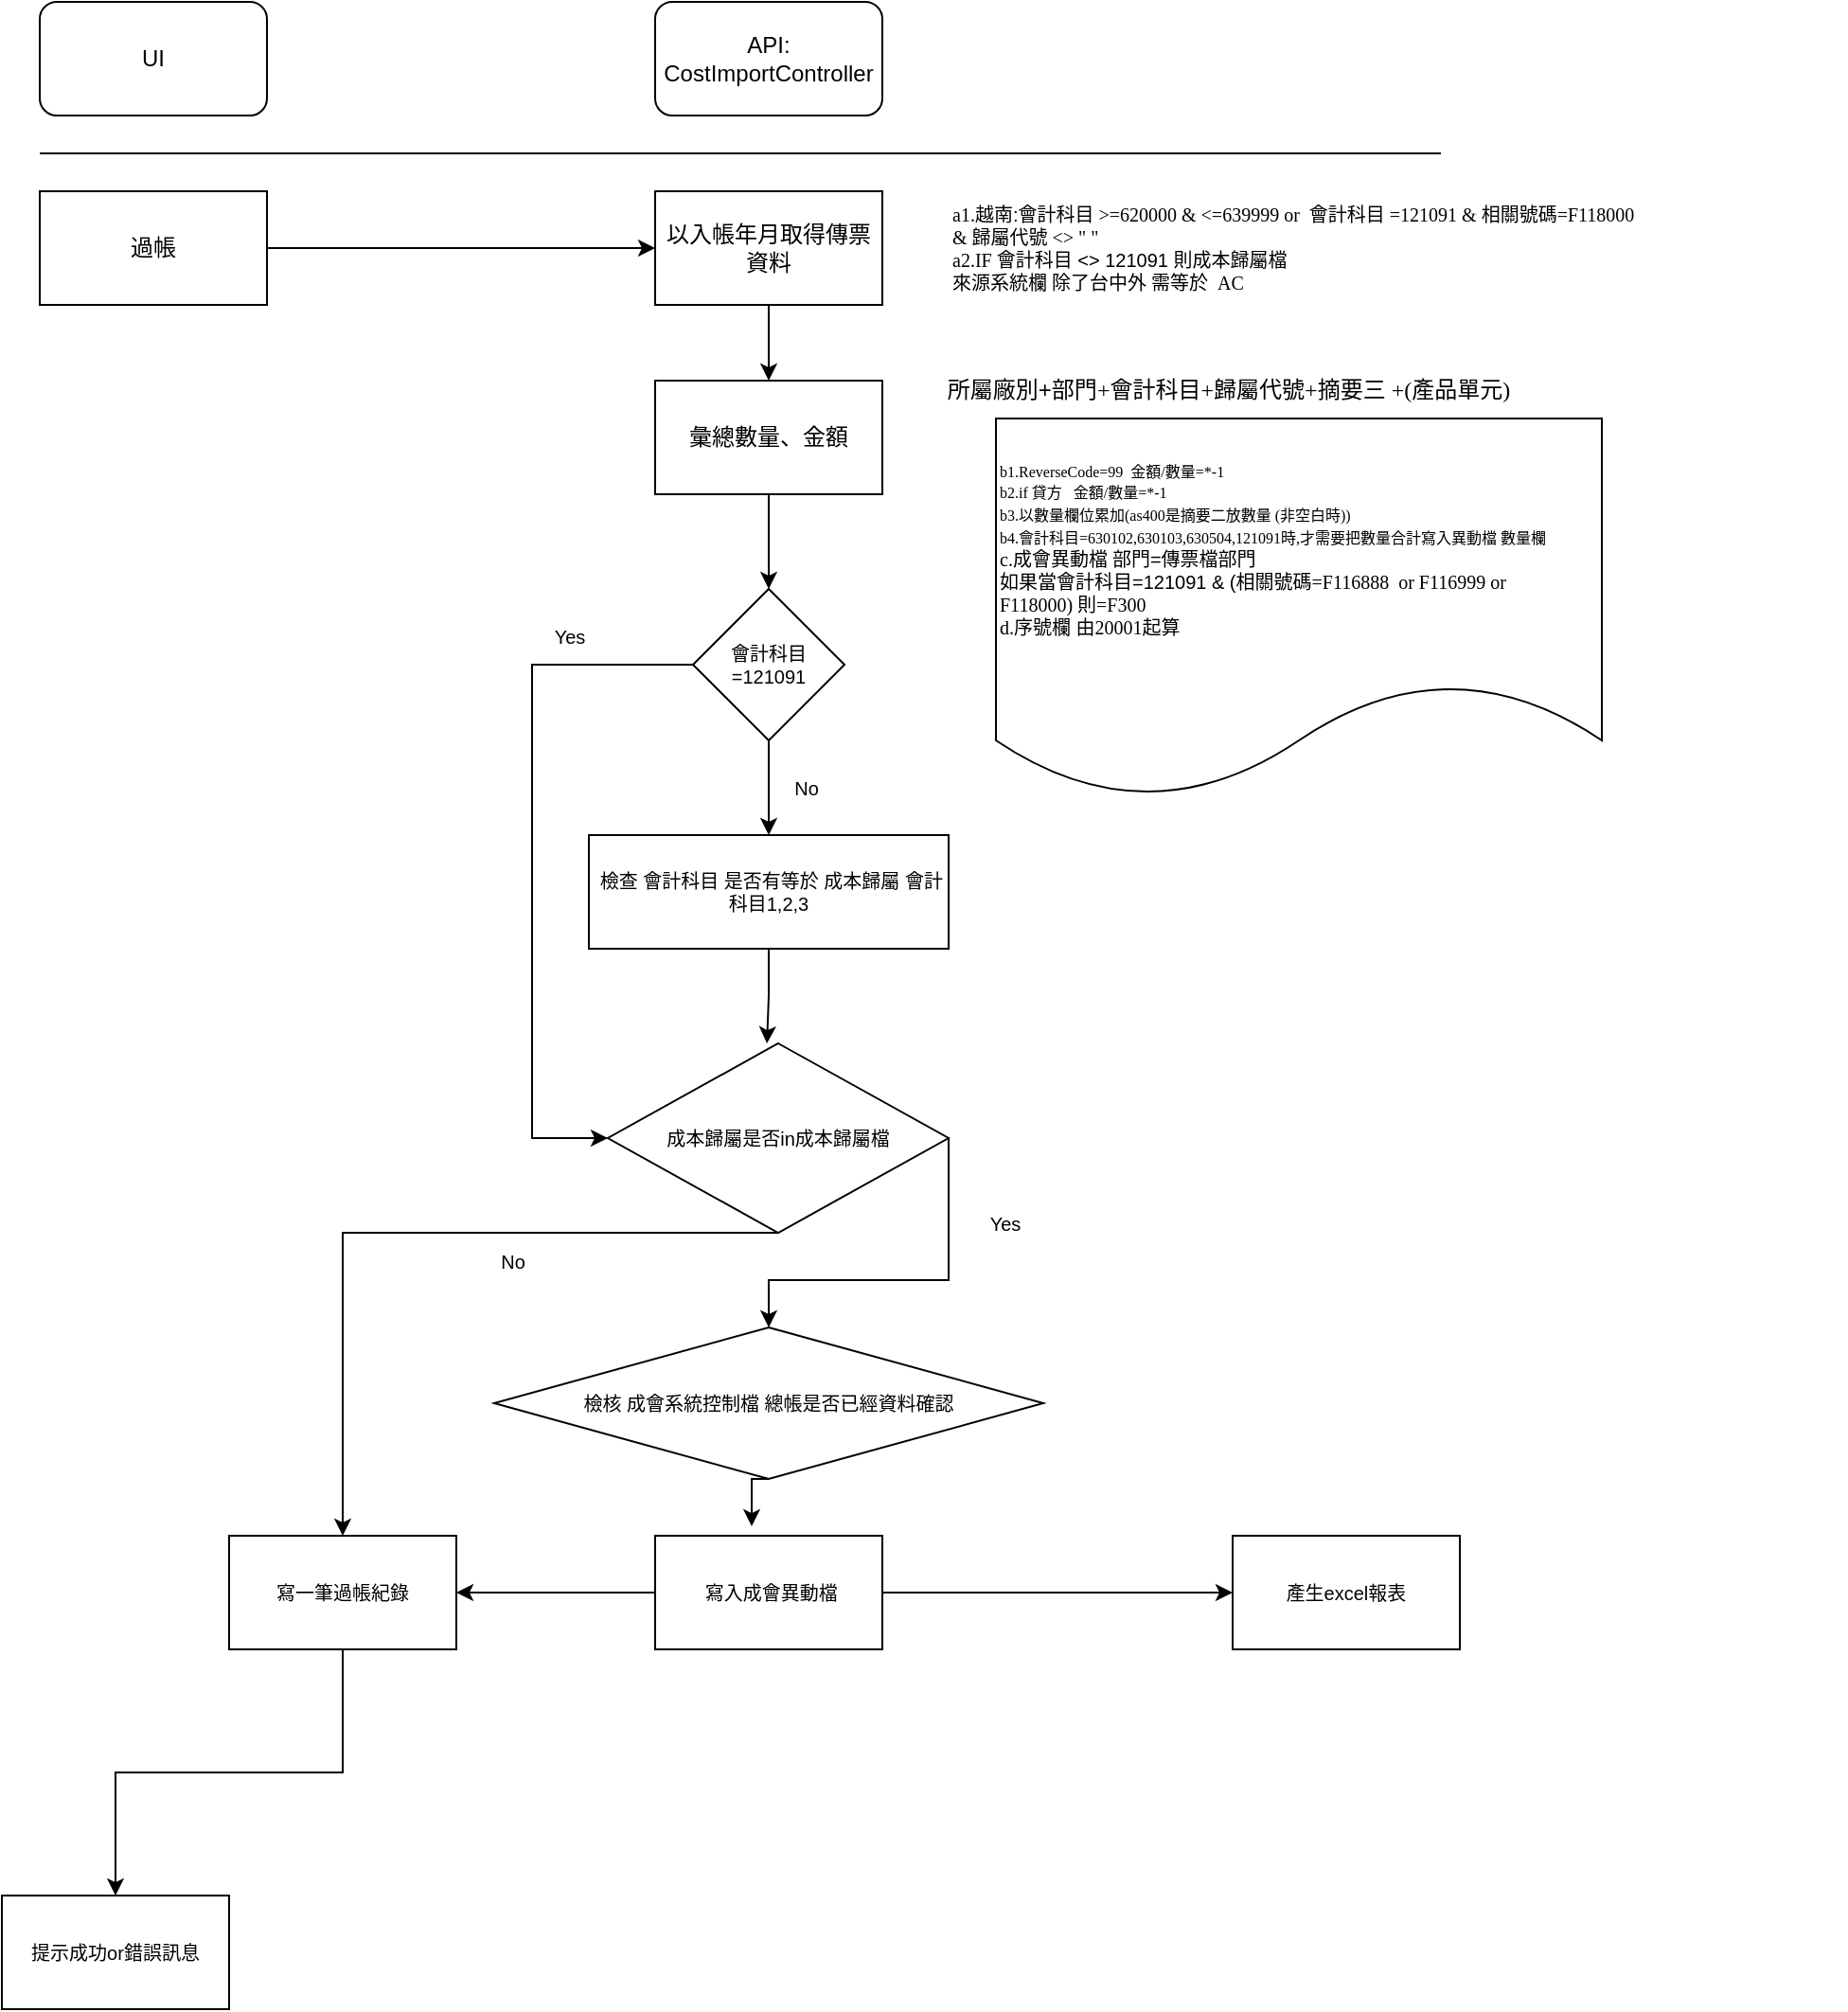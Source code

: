 <mxfile version="20.6.0" type="github">
  <diagram id="2castmXTepqUeIz0JcBI" name="第 1 页">
    <mxGraphModel dx="1422" dy="794" grid="1" gridSize="10" guides="1" tooltips="1" connect="1" arrows="1" fold="1" page="1" pageScale="1" pageWidth="827" pageHeight="1169" math="0" shadow="0">
      <root>
        <mxCell id="0" />
        <mxCell id="1" parent="0" />
        <mxCell id="-uE4GjqY6HgeY-Bey6q8-8" style="edgeStyle=orthogonalEdgeStyle;rounded=0;orthogonalLoop=1;jettySize=auto;html=1;exitX=1;exitY=0.5;exitDx=0;exitDy=0;entryX=0;entryY=0.5;entryDx=0;entryDy=0;" parent="1" source="-uE4GjqY6HgeY-Bey6q8-2" target="-uE4GjqY6HgeY-Bey6q8-9" edge="1">
          <mxGeometry relative="1" as="geometry">
            <mxPoint x="250" y="150" as="targetPoint" />
          </mxGeometry>
        </mxCell>
        <mxCell id="-uE4GjqY6HgeY-Bey6q8-2" value="過帳" style="rounded=0;whiteSpace=wrap;html=1;" parent="1" vertex="1">
          <mxGeometry x="60" y="120" width="120" height="60" as="geometry" />
        </mxCell>
        <mxCell id="-uE4GjqY6HgeY-Bey6q8-3" value="UI" style="rounded=1;whiteSpace=wrap;html=1;" parent="1" vertex="1">
          <mxGeometry x="60" y="20" width="120" height="60" as="geometry" />
        </mxCell>
        <mxCell id="-uE4GjqY6HgeY-Bey6q8-4" value="API:&lt;br&gt;CostImportController" style="rounded=1;whiteSpace=wrap;html=1;" parent="1" vertex="1">
          <mxGeometry x="385" y="20" width="120" height="60" as="geometry" />
        </mxCell>
        <mxCell id="-uE4GjqY6HgeY-Bey6q8-5" value="" style="endArrow=none;html=1;rounded=0;" parent="1" edge="1">
          <mxGeometry width="50" height="50" relative="1" as="geometry">
            <mxPoint x="60" y="100" as="sourcePoint" />
            <mxPoint x="800" y="100" as="targetPoint" />
          </mxGeometry>
        </mxCell>
        <mxCell id="YaDZOWIKW5DbXvjn7WoJ-1" style="edgeStyle=orthogonalEdgeStyle;rounded=0;orthogonalLoop=1;jettySize=auto;html=1;exitX=0.5;exitY=1;exitDx=0;exitDy=0;entryX=0.5;entryY=0;entryDx=0;entryDy=0;fontSize=10;" edge="1" parent="1" source="-uE4GjqY6HgeY-Bey6q8-9" target="-uE4GjqY6HgeY-Bey6q8-11">
          <mxGeometry relative="1" as="geometry" />
        </mxCell>
        <mxCell id="-uE4GjqY6HgeY-Bey6q8-9" value="以入帳年月取得傳票資料" style="rounded=0;whiteSpace=wrap;html=1;" parent="1" vertex="1">
          <mxGeometry x="385" y="120" width="120" height="60" as="geometry" />
        </mxCell>
        <mxCell id="-uE4GjqY6HgeY-Bey6q8-10" value="&lt;p style=&quot;margin: 0in; font-size: 10px;&quot;&gt;&lt;font style=&quot;font-size: 10px;&quot;&gt;&lt;span style=&quot;font-family: Calibri; font-size: 10px;&quot;&gt;a1.&lt;/span&gt;&lt;span style=&quot;font-family: &amp;quot;Microsoft JhengHei&amp;quot;; font-size: 10px;&quot;&gt;越南&lt;/span&gt;:&lt;span style=&quot;font-family: &amp;quot;Microsoft JhengHei&amp;quot;; font-size: 10px;&quot;&gt;會計科目&lt;/span&gt;&lt;span style=&quot;font-family: Calibri; font-size: 10px;&quot;&gt; &amp;gt;=620000 &amp;amp; &amp;lt;=639999 or&amp;nbsp; &lt;/span&gt;&lt;span style=&quot;font-family: &amp;quot;Microsoft JhengHei&amp;quot;; font-size: 10px;&quot;&gt;會計科目&lt;/span&gt;&lt;span style=&quot;font-family: Calibri; font-size: 10px;&quot;&gt; =121091 &amp;amp; &lt;/span&gt;相關號碼&lt;span style=&quot;font-family: Calibri; font-size: 10px;&quot;&gt;=F118000&lt;br style=&quot;font-size: 10px;&quot;&gt;&amp;amp; &lt;/span&gt;&lt;span style=&quot;font-family: &amp;quot;Microsoft JhengHei&amp;quot;; font-size: 10px;&quot;&gt;歸屬代號&lt;/span&gt;&lt;span style=&quot;font-family: Calibri; font-size: 10px;&quot;&gt; &amp;lt;&amp;gt; &quot; &quot; &lt;/span&gt;&lt;/font&gt;&lt;/p&gt;&lt;p style=&quot;margin: 0in; font-size: 10px;&quot;&gt;&lt;font style=&quot;font-size: 10px;&quot;&gt;&lt;span style=&quot;font-family: Calibri; font-size: 10px;&quot;&gt;a2.IF &lt;/span&gt;&lt;span style=&quot;font-family: &amp;quot;Microsoft JhengHei&amp;quot;; font-size: 10px;&quot;&gt;會計科目&lt;/span&gt; &amp;lt;&amp;gt; 121091 &lt;span style=&quot;font-family: &amp;quot;Microsoft JhengHei&amp;quot;; font-size: 10px;&quot;&gt;則成本歸屬檔&lt;br style=&quot;font-size: 10px;&quot;&gt;來源系統欄 除了台中外 需等於&lt;/span&gt;&lt;span style=&quot;font-family: Calibri; font-size: 10px;&quot;&gt;&amp;nbsp; AC&lt;/span&gt;&lt;/font&gt;&lt;/p&gt;" style="text;html=1;strokeColor=none;fillColor=none;align=left;verticalAlign=middle;whiteSpace=wrap;rounded=0;" parent="1" vertex="1">
          <mxGeometry x="540" y="105" width="474" height="90" as="geometry" />
        </mxCell>
        <mxCell id="YaDZOWIKW5DbXvjn7WoJ-2" style="edgeStyle=orthogonalEdgeStyle;rounded=0;orthogonalLoop=1;jettySize=auto;html=1;exitX=0.5;exitY=1;exitDx=0;exitDy=0;entryX=0.5;entryY=0;entryDx=0;entryDy=0;fontSize=10;" edge="1" parent="1" source="-uE4GjqY6HgeY-Bey6q8-11" target="-uE4GjqY6HgeY-Bey6q8-19">
          <mxGeometry relative="1" as="geometry" />
        </mxCell>
        <mxCell id="-uE4GjqY6HgeY-Bey6q8-11" value="彙總數量、金額" style="rounded=0;whiteSpace=wrap;html=1;" parent="1" vertex="1">
          <mxGeometry x="385" y="220" width="120" height="60" as="geometry" />
        </mxCell>
        <mxCell id="-uE4GjqY6HgeY-Bey6q8-12" value="&lt;span style=&quot;font-family:&amp;quot;Microsoft JhengHei&amp;quot;&quot;&gt;所屬廠別&lt;/span&gt;&lt;span style=&quot;font-family:&lt;br/&gt;Calibri&quot;&gt;+&lt;/span&gt;&lt;span style=&quot;font-family:&amp;quot;Microsoft JhengHei&amp;quot;&quot;&gt;部門&lt;/span&gt;&lt;span style=&quot;font-family:Calibri&quot;&gt;+&lt;/span&gt;&lt;span style=&quot;font-family:&amp;quot;Microsoft JhengHei&amp;quot;&quot;&gt;會計科目&lt;/span&gt;&lt;span style=&quot;font-family:Calibri&quot;&gt;+&lt;/span&gt;&lt;span style=&quot;font-family:&amp;quot;Microsoft JhengHei&amp;quot;&quot;&gt;歸屬代號&lt;/span&gt;&lt;span style=&quot;font-family:Calibri&quot;&gt;+&lt;/span&gt;&lt;span style=&quot;font-family:&amp;quot;Microsoft JhengHei&amp;quot;&quot;&gt;摘要三&lt;/span&gt;&lt;span style=&quot;font-family:Calibri&quot;&gt; +(&lt;/span&gt;&lt;span style=&quot;font-family:&amp;quot;Microsoft JhengHei&amp;quot;&quot;&gt;產品單元&lt;/span&gt;&lt;span style=&quot;font-family:Calibri&quot;&gt;)&lt;/span&gt;" style="text;html=1;strokeColor=none;fillColor=none;align=center;verticalAlign=middle;whiteSpace=wrap;rounded=0;" parent="1" vertex="1">
          <mxGeometry x="495" y="210" width="386" height="30" as="geometry" />
        </mxCell>
        <mxCell id="-uE4GjqY6HgeY-Bey6q8-32" style="edgeStyle=orthogonalEdgeStyle;rounded=0;orthogonalLoop=1;jettySize=auto;html=1;exitX=0.5;exitY=1;exitDx=0;exitDy=0;entryX=0.5;entryY=0;entryDx=0;entryDy=0;fontSize=10;" parent="1" source="-uE4GjqY6HgeY-Bey6q8-19" target="-uE4GjqY6HgeY-Bey6q8-20" edge="1">
          <mxGeometry relative="1" as="geometry" />
        </mxCell>
        <mxCell id="-uE4GjqY6HgeY-Bey6q8-34" style="edgeStyle=orthogonalEdgeStyle;rounded=0;orthogonalLoop=1;jettySize=auto;html=1;exitX=0;exitY=0.5;exitDx=0;exitDy=0;entryX=0;entryY=0.5;entryDx=0;entryDy=0;fontSize=10;" parent="1" source="-uE4GjqY6HgeY-Bey6q8-19" target="-uE4GjqY6HgeY-Bey6q8-23" edge="1">
          <mxGeometry relative="1" as="geometry">
            <Array as="points">
              <mxPoint x="320" y="370" />
              <mxPoint x="320" y="620" />
            </Array>
          </mxGeometry>
        </mxCell>
        <mxCell id="-uE4GjqY6HgeY-Bey6q8-19" value="&lt;span style=&quot;font-size: 10px;&quot;&gt;會計科目 =121091&lt;/span&gt;" style="rhombus;whiteSpace=wrap;html=1;fontSize=10;" parent="1" vertex="1">
          <mxGeometry x="405" y="330" width="80" height="80" as="geometry" />
        </mxCell>
        <mxCell id="-uE4GjqY6HgeY-Bey6q8-39" style="edgeStyle=orthogonalEdgeStyle;rounded=0;orthogonalLoop=1;jettySize=auto;html=1;exitX=0.5;exitY=1;exitDx=0;exitDy=0;entryX=0.467;entryY=0;entryDx=0;entryDy=0;entryPerimeter=0;fontSize=10;" parent="1" source="-uE4GjqY6HgeY-Bey6q8-20" target="-uE4GjqY6HgeY-Bey6q8-23" edge="1">
          <mxGeometry relative="1" as="geometry" />
        </mxCell>
        <mxCell id="-uE4GjqY6HgeY-Bey6q8-20" value="&lt;span style=&quot;font-size: 10px;&quot;&gt;&amp;nbsp;檢查 會計科目 是否有等於 成本歸屬 會計科目1,2,3&lt;/span&gt;" style="rounded=0;whiteSpace=wrap;html=1;fontSize=10;" parent="1" vertex="1">
          <mxGeometry x="350" y="460" width="190" height="60" as="geometry" />
        </mxCell>
        <mxCell id="-uE4GjqY6HgeY-Bey6q8-22" value="No" style="text;html=1;strokeColor=none;fillColor=none;align=center;verticalAlign=middle;whiteSpace=wrap;rounded=0;fontSize=10;" parent="1" vertex="1">
          <mxGeometry x="435" y="420" width="60" height="30" as="geometry" />
        </mxCell>
        <mxCell id="-uE4GjqY6HgeY-Bey6q8-40" style="edgeStyle=orthogonalEdgeStyle;rounded=0;orthogonalLoop=1;jettySize=auto;html=1;exitX=1;exitY=0.5;exitDx=0;exitDy=0;entryX=0.5;entryY=0;entryDx=0;entryDy=0;fontSize=10;" parent="1" source="-uE4GjqY6HgeY-Bey6q8-23" target="-uE4GjqY6HgeY-Bey6q8-26" edge="1">
          <mxGeometry relative="1" as="geometry">
            <Array as="points">
              <mxPoint x="540" y="695" />
              <mxPoint x="445" y="695" />
            </Array>
          </mxGeometry>
        </mxCell>
        <mxCell id="-uE4GjqY6HgeY-Bey6q8-41" style="edgeStyle=orthogonalEdgeStyle;rounded=0;orthogonalLoop=1;jettySize=auto;html=1;exitX=0.5;exitY=1;exitDx=0;exitDy=0;entryX=0.5;entryY=0;entryDx=0;entryDy=0;fontSize=10;" parent="1" source="-uE4GjqY6HgeY-Bey6q8-23" target="-uE4GjqY6HgeY-Bey6q8-28" edge="1">
          <mxGeometry relative="1" as="geometry">
            <Array as="points">
              <mxPoint x="220" y="670" />
            </Array>
          </mxGeometry>
        </mxCell>
        <mxCell id="-uE4GjqY6HgeY-Bey6q8-23" value="&lt;span style=&quot;font-size: 10px;&quot;&gt;成本歸屬是否in成本歸屬檔&lt;/span&gt;" style="rhombus;whiteSpace=wrap;html=1;fontSize=10;" parent="1" vertex="1">
          <mxGeometry x="360" y="570" width="180" height="100" as="geometry" />
        </mxCell>
        <mxCell id="-uE4GjqY6HgeY-Bey6q8-44" style="edgeStyle=orthogonalEdgeStyle;rounded=0;orthogonalLoop=1;jettySize=auto;html=1;entryX=0;entryY=0.5;entryDx=0;entryDy=0;fontSize=10;" parent="1" source="-uE4GjqY6HgeY-Bey6q8-24" target="-uE4GjqY6HgeY-Bey6q8-25" edge="1">
          <mxGeometry relative="1" as="geometry" />
        </mxCell>
        <mxCell id="-uE4GjqY6HgeY-Bey6q8-47" style="edgeStyle=orthogonalEdgeStyle;rounded=0;orthogonalLoop=1;jettySize=auto;html=1;exitX=0;exitY=0.5;exitDx=0;exitDy=0;entryX=1;entryY=0.5;entryDx=0;entryDy=0;fontSize=10;" parent="1" source="-uE4GjqY6HgeY-Bey6q8-24" target="-uE4GjqY6HgeY-Bey6q8-28" edge="1">
          <mxGeometry relative="1" as="geometry" />
        </mxCell>
        <mxCell id="-uE4GjqY6HgeY-Bey6q8-24" value="&lt;span style=&quot;font-size: 10px;&quot;&gt;&amp;nbsp;寫入成會異動檔&lt;/span&gt;" style="rounded=0;whiteSpace=wrap;html=1;fontSize=10;" parent="1" vertex="1">
          <mxGeometry x="385" y="830" width="120" height="60" as="geometry" />
        </mxCell>
        <mxCell id="-uE4GjqY6HgeY-Bey6q8-25" value="&lt;span style=&quot;font-size: 10px;&quot;&gt;產生excel報表&lt;/span&gt;" style="rounded=0;whiteSpace=wrap;html=1;fontSize=10;" parent="1" vertex="1">
          <mxGeometry x="690" y="830" width="120" height="60" as="geometry" />
        </mxCell>
        <mxCell id="-uE4GjqY6HgeY-Bey6q8-43" style="edgeStyle=orthogonalEdgeStyle;rounded=0;orthogonalLoop=1;jettySize=auto;html=1;exitX=0.5;exitY=1;exitDx=0;exitDy=0;entryX=0.425;entryY=-0.083;entryDx=0;entryDy=0;entryPerimeter=0;fontSize=10;" parent="1" source="-uE4GjqY6HgeY-Bey6q8-26" target="-uE4GjqY6HgeY-Bey6q8-24" edge="1">
          <mxGeometry relative="1" as="geometry" />
        </mxCell>
        <mxCell id="-uE4GjqY6HgeY-Bey6q8-26" value="&lt;span style=&quot;font-size: 10px;&quot;&gt;檢核 成會系統控制檔 總帳是否已經資料確認&lt;/span&gt;" style="rhombus;whiteSpace=wrap;html=1;fontSize=10;" parent="1" vertex="1">
          <mxGeometry x="300" y="720" width="290" height="80" as="geometry" />
        </mxCell>
        <mxCell id="-uE4GjqY6HgeY-Bey6q8-27" value="提示成功or錯誤訊息" style="rounded=0;whiteSpace=wrap;html=1;fontSize=10;" parent="1" vertex="1">
          <mxGeometry x="40" y="1020" width="120" height="60" as="geometry" />
        </mxCell>
        <mxCell id="-uE4GjqY6HgeY-Bey6q8-48" style="edgeStyle=orthogonalEdgeStyle;rounded=0;orthogonalLoop=1;jettySize=auto;html=1;exitX=0.5;exitY=1;exitDx=0;exitDy=0;entryX=0.5;entryY=0;entryDx=0;entryDy=0;fontSize=10;" parent="1" source="-uE4GjqY6HgeY-Bey6q8-28" target="-uE4GjqY6HgeY-Bey6q8-27" edge="1">
          <mxGeometry relative="1" as="geometry" />
        </mxCell>
        <mxCell id="-uE4GjqY6HgeY-Bey6q8-28" value="寫一筆過帳紀錄" style="rounded=0;whiteSpace=wrap;html=1;fontSize=10;" parent="1" vertex="1">
          <mxGeometry x="160" y="830" width="120" height="60" as="geometry" />
        </mxCell>
        <mxCell id="-uE4GjqY6HgeY-Bey6q8-30" value="&lt;p style=&quot;font-size: 8px; margin: 0in;&quot;&gt;&lt;span style=&quot;background-color: initial; font-family: Calibri;&quot;&gt;b1.ReverseCode=99&amp;nbsp;&amp;nbsp;&lt;/span&gt;&lt;span style=&quot;background-color: initial; font-family: &amp;quot;Microsoft JhengHei&amp;quot;;&quot;&gt;金額&lt;/span&gt;&lt;span style=&quot;background-color: initial; font-family: Calibri;&quot;&gt;/&lt;/span&gt;&lt;span style=&quot;background-color: initial; font-family: &amp;quot;Microsoft JhengHei&amp;quot;;&quot;&gt;數量&lt;/span&gt;&lt;span style=&quot;background-color: initial; font-family: Calibri;&quot;&gt;=*-1&lt;/span&gt;&lt;br&gt;&lt;/p&gt;&lt;span style=&quot;font-size: 8px; background-color: initial; font-family: Calibri;&quot;&gt;b2.if&amp;nbsp;&lt;/span&gt;&lt;span style=&quot;font-size: 8px; background-color: initial; font-family: &amp;quot;Microsoft JhengHei&amp;quot;;&quot;&gt;貸方&lt;/span&gt;&lt;span style=&quot;font-size: 8px; background-color: initial; font-family: Calibri;&quot;&gt;&amp;nbsp;&amp;nbsp;&amp;nbsp;&lt;/span&gt;&lt;span style=&quot;font-size: 8px; background-color: initial; font-family: &amp;quot;Microsoft JhengHei&amp;quot;;&quot;&gt;金額&lt;/span&gt;&lt;span style=&quot;font-size: 8px; background-color: initial; font-family: Calibri;&quot;&gt;/&lt;/span&gt;&lt;span style=&quot;font-size: 8px; background-color: initial; font-family: &amp;quot;Microsoft JhengHei&amp;quot;;&quot;&gt;數量&lt;/span&gt;&lt;span style=&quot;font-size: 8px; background-color: initial; font-family: Calibri;&quot;&gt;=*-1&lt;/span&gt;&lt;br style=&quot;font-size: 12px;&quot;&gt;&lt;span style=&quot;font-size: 8px; background-color: initial; font-family: Calibri;&quot;&gt;b3.&lt;/span&gt;&lt;span style=&quot;font-size: 8px; background-color: initial; font-family: &amp;quot;Microsoft JhengHei&amp;quot;;&quot;&gt;以數量欄位累加&lt;/span&gt;&lt;span style=&quot;font-size: 8px; background-color: initial; font-family: Calibri;&quot;&gt;(as400&lt;/span&gt;&lt;span style=&quot;font-size: 8px; background-color: initial; font-family: &amp;quot;Microsoft JhengHei&amp;quot;;&quot;&gt;是摘要二放數量&lt;/span&gt;&lt;span style=&quot;font-size: 8px; background-color: initial; font-family: Calibri;&quot;&gt;&amp;nbsp;(&lt;/span&gt;&lt;span style=&quot;font-size: 8px; background-color: initial; font-family: &amp;quot;Microsoft JhengHei&amp;quot;;&quot;&gt;非空白時&lt;/span&gt;&lt;span style=&quot;font-size: 8px; background-color: initial; font-family: Calibri;&quot;&gt;))&lt;/span&gt;&lt;br style=&quot;font-size: 12px;&quot;&gt;&lt;span style=&quot;font-size: 8px; background-color: initial; font-family: Calibri;&quot;&gt;b4.&lt;/span&gt;&lt;span style=&quot;font-size: 8px; background-color: initial; font-family: &amp;quot;Microsoft JhengHei&amp;quot;;&quot;&gt;會計科目&lt;/span&gt;&lt;span style=&quot;font-size: 8px; background-color: initial; font-family: Calibri;&quot;&gt;=630102,630103,630504,121091&lt;/span&gt;&lt;span style=&quot;font-size: 8px; background-color: initial; font-family: &amp;quot;Microsoft JhengHei&amp;quot;;&quot;&gt;時&lt;/span&gt;&lt;span style=&quot;font-size: 8px; background-color: initial; font-family: Calibri;&quot;&gt;,&lt;/span&gt;&lt;span style=&quot;font-size: 8px; background-color: initial; font-family: &amp;quot;Microsoft JhengHei&amp;quot;;&quot;&gt;才需要把數量合計寫入&lt;/span&gt;&lt;span style=&quot;font-size: 8px; background-color: initial; font-family: &amp;quot;Microsoft JhengHei&amp;quot;;&quot;&gt;異動檔 數量欄&lt;br&gt;&lt;/span&gt;&lt;p style=&quot;margin: 0in;&quot;&gt;&lt;span style=&quot;font-family: Calibri;&quot;&gt;c.&lt;/span&gt;&lt;span style=&quot;font-family: &amp;quot;Microsoft JhengHei&amp;quot;;&quot;&gt;成會異動檔 部門&lt;/span&gt;=&lt;span style=&quot;font-family: &amp;quot;Microsoft JhengHei&amp;quot;;&quot;&gt;傳票檔部門&lt;/span&gt;&lt;span style=&quot;font-family: Calibri;&quot;&gt;&amp;nbsp;&lt;/span&gt;&lt;/p&gt;&lt;p style=&quot;margin: 0in;&quot;&gt;&lt;span style=&quot;font-family: Calibri;&quot;&gt;&lt;/span&gt;&lt;span style=&quot;font-family: &amp;quot;Microsoft JhengHei&amp;quot;;&quot;&gt;如果當會計科目&lt;/span&gt;=121091 &amp;amp; (&lt;span style=&quot;font-family: &amp;quot;Microsoft JhengHei&amp;quot;;&quot;&gt;相關號碼&lt;/span&gt;&lt;span style=&quot;font-family: Calibri;&quot;&gt;=F116888&amp;nbsp; or F116999 or&amp;nbsp;&amp;nbsp; F118000)&amp;nbsp;&lt;/span&gt;&lt;span style=&quot;font-family: &amp;quot;Microsoft JhengHei&amp;quot;;&quot;&gt;則&lt;/span&gt;&lt;span style=&quot;font-family: Calibri;&quot;&gt;=F300&lt;br&gt;&lt;/span&gt;&lt;/p&gt;&lt;p style=&quot;margin: 0in;&quot;&gt;&lt;span style=&quot;font-family: Calibri;&quot;&gt;d.&lt;/span&gt;序號欄 由&lt;span style=&quot;font-family: Calibri;&quot;&gt;20001&lt;/span&gt;&lt;span style=&quot;font-family: &amp;quot;Microsoft JhengHei&amp;quot;;&quot;&gt;起算&lt;/span&gt;&lt;/p&gt;" style="shape=document;whiteSpace=wrap;html=1;boundedLbl=1;fontSize=10;align=left;" parent="1" vertex="1">
          <mxGeometry x="565" y="240" width="320" height="200" as="geometry" />
        </mxCell>
        <mxCell id="-uE4GjqY6HgeY-Bey6q8-35" value="Yes" style="text;html=1;strokeColor=none;fillColor=none;align=center;verticalAlign=middle;whiteSpace=wrap;rounded=0;fontSize=10;" parent="1" vertex="1">
          <mxGeometry x="540" y="650" width="60" height="30" as="geometry" />
        </mxCell>
        <mxCell id="-uE4GjqY6HgeY-Bey6q8-36" value="Yes" style="text;html=1;strokeColor=none;fillColor=none;align=center;verticalAlign=middle;whiteSpace=wrap;rounded=0;fontSize=10;" parent="1" vertex="1">
          <mxGeometry x="310" y="340" width="60" height="30" as="geometry" />
        </mxCell>
        <mxCell id="-uE4GjqY6HgeY-Bey6q8-42" value="No" style="text;html=1;strokeColor=none;fillColor=none;align=center;verticalAlign=middle;whiteSpace=wrap;rounded=0;fontSize=10;" parent="1" vertex="1">
          <mxGeometry x="280" y="670" width="60" height="30" as="geometry" />
        </mxCell>
      </root>
    </mxGraphModel>
  </diagram>
</mxfile>
